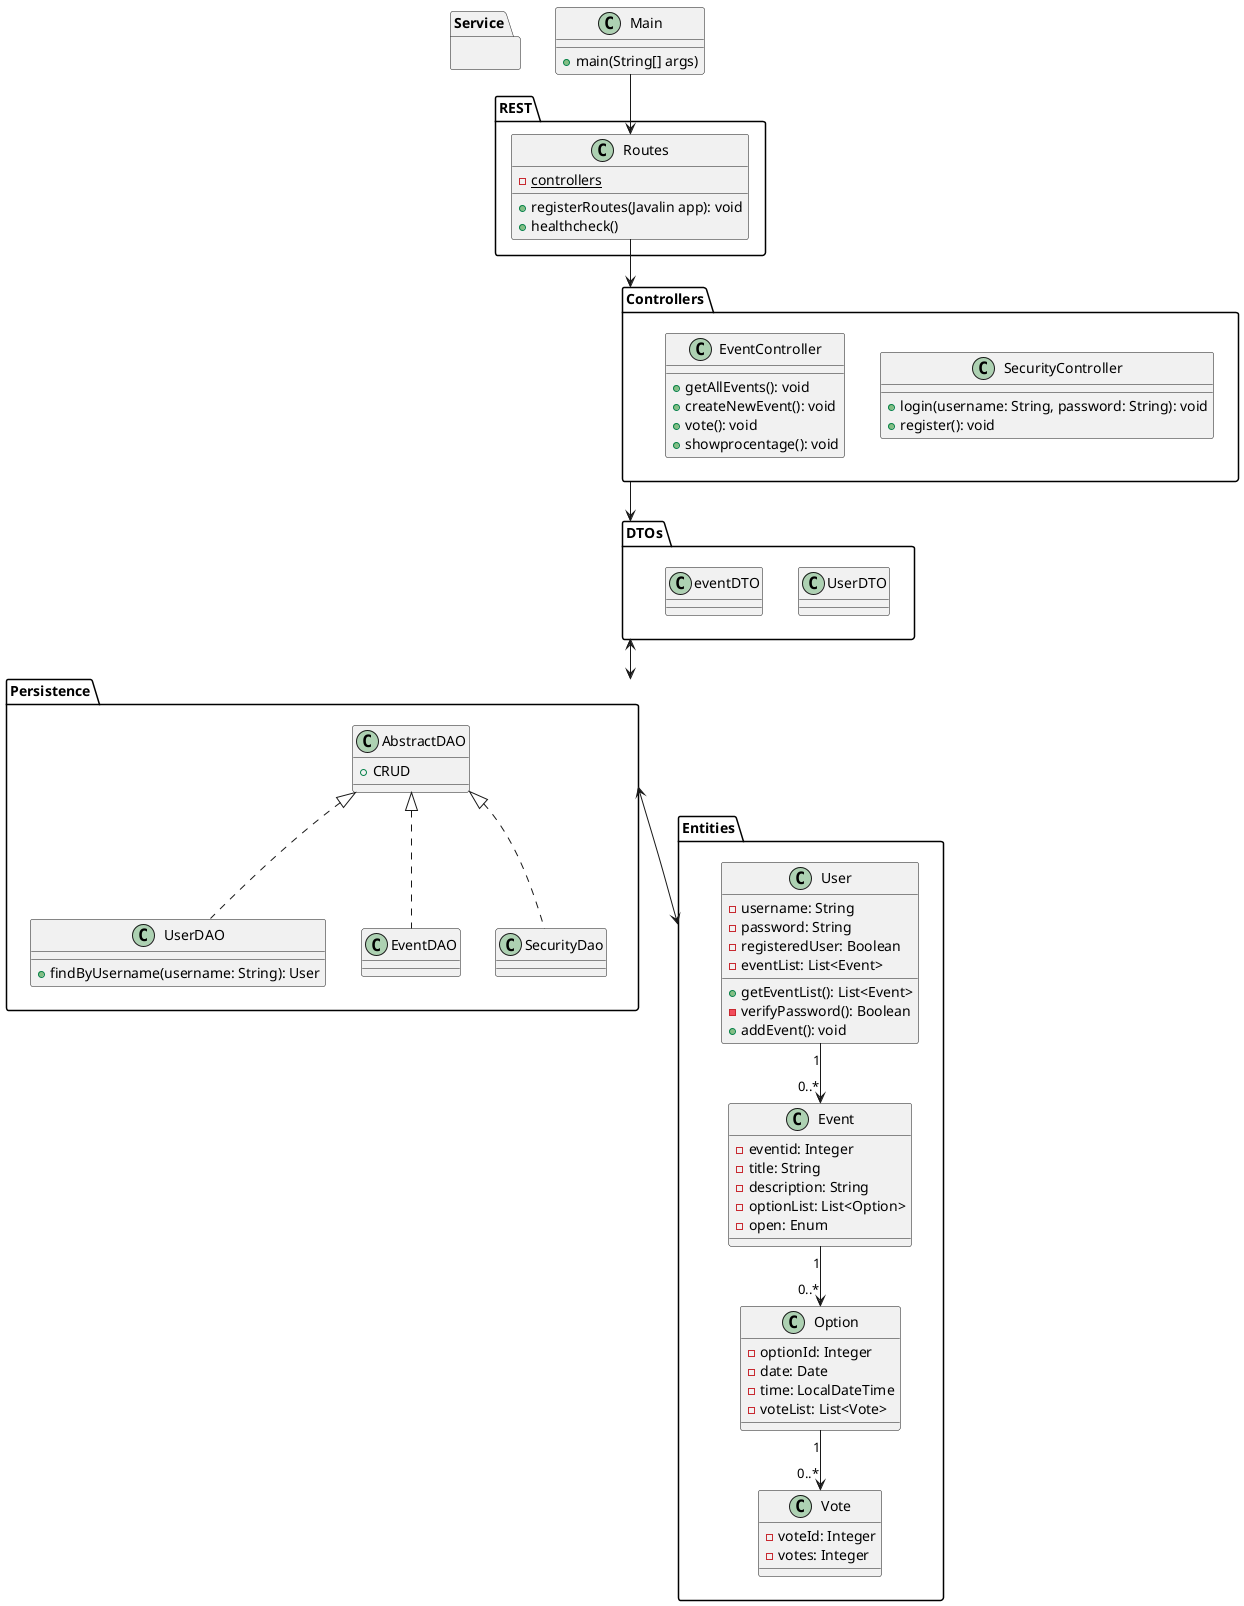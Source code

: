 @startuml

package Entities {
' =======================
' MODEL (JPA Entities)
' =======================
class User {
  - username: String
  - password: String
  - registeredUser: Boolean
  - eventList: List<Event>
  + getEventList(): List<Event>
  - verifyPassword(): Boolean
  + addEvent(): void
}

class Option {
  - optionId: Integer
  - date: Date
  - time: LocalDateTime
  - voteList: List<Vote>
}

class Event {
  - eventid: Integer
  - title: String
  - description: String
  - optionList: List<Option>
  - open: Enum
}

class Vote {
  - voteId: Integer
  - votes: Integer
}
}

' =======================
' MODEL (DTOs)
' =======================

package DTOs {

class UserDTO{}
class eventDTO{}
}

' =======================
' REPOSITORIES (JPA)
' =======================
package Persistence {
class AbstractDAO{
 + CRUD
}
class UserDAO implements AbstractDAO {
  + findByUsername(username: String): User
}
class EventDAO implements AbstractDAO  {
}

class SecurityDao implements AbstractDAO {
}
}

' =======================
' SERVICES
' =======================
package Service  {

}
' =======================
' CONTROLLERS (MVC)
' =======================
package Controllers{
class SecurityController {
  + login(username: String, password: String): void
  + register(): void
}
class EventController {
 + getAllEvents(): void
 + createNewEvent(): void
 + vote(): void
 + showprocentage(): void
}
}

' =======================
' REST
' =======================
package REST{
class Routes{
 - {static} controllers
 + registerRoutes(Javalin app): void
 + healthcheck()
}
}
class Main{
+ main(String[] args)
}

' =======================
' RELATIONSHIPS
' =======================
User "1" --> "0..*" Event
Event "1" --> "0..*" Option
Option "1" --> "0..*" Vote

Main --> Routes
Routes --> Controllers
Controllers --> DTOs
DTOs <--> Persistence
Persistence <--> Entities

@enduml